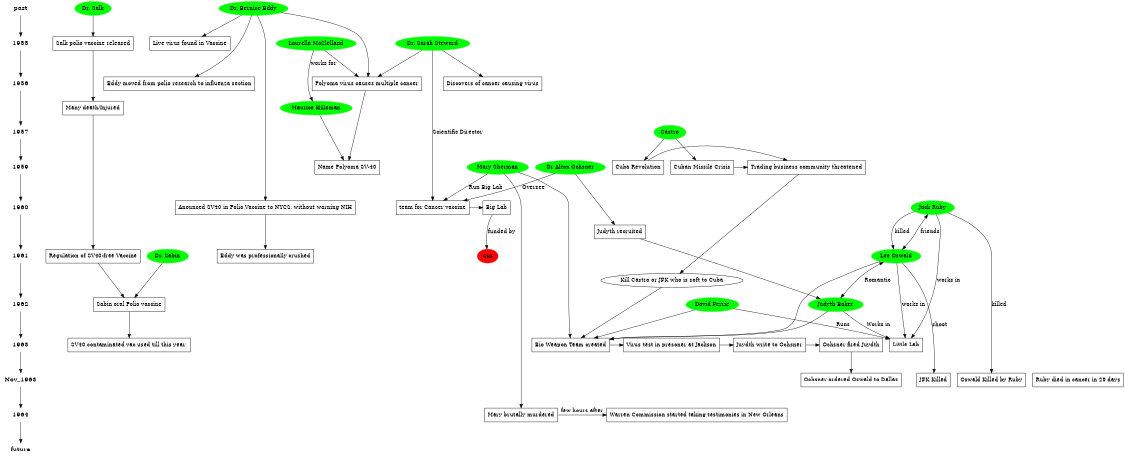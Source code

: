 digraph asde91 {
ranksep=.75;
size = "7.5,7.5";
	{
		node [shape=plaintext, fontsize=16];
		/* the time-line graph */
		past ->  1955 -> 1956 -> 1957 -> 1959 ->
				1960 -> 1961 -> 1962 -> 1963 -> Nov_1963 -> 1964 ->
                "future";

	}

   /*人物*/
   Salk [shape=ellipse, color= green, label="Dr. Salk", style=filled]
   Eddy [shape=ellipse, color= green, label="Dr. Bernice Eddy", style=filled]
   Steward [shape=ellipse, color= green, label="Dr. Sarah Steward", style=filled]
   Sabin [shape=ellipse, color= green, label="Dr. Sabin", style=filled]
   Mary [shape=ellipse, color= green, label="Mary Sherman", style=filled]
   David [shape=ellipse, color= green, label="David Ferrie", style=filled]
   Castro [shape=ellipse, color= green, label="Castro", style=filled]
   Hilleman [shape=ellipse, color= green, label="Maurice Hilleman", style=filled]
   McClelland [shape=ellipse, color= green, label="Laurella McClelland", style=filled]
   Ochsner [shape=ellipse, color= green, label="Dr Alton Ochsner", style=filled]
   Baker [shape=ellipse, color = green, label="Judyth Baker", style=filled]
   Oswald [shape=ellipse, color = green, label="Lee Oswald", style=filled]
   Ruby [shape=ellipse, color= green , label="Jack Ruby", style=filled]
   CIA [shape=ellipse, color= red, label="CIA", style=filled]

   /*Relationships*/
   McClelland -> Hilleman [label="works for"]
   Oswald -> Baker [dir=both, label="Romantic"]
   Ruby -> Oswald [dir=both, label="friends"]
   Ruby -> Oswald [label="killed"]

   /*1955*/
   SalkVacRel [shape=box, label="Salk polio vaccine released" ]
   VacConq [shape=box, label="Many death/Injured"]
   LiveVirusFoundInVac [shape=box, label="Live virus found in Vaccine" ]
   { rank = same; 1955; SalkVacRel; LiveVirusFoundInVac }

   /* 1956*/
   EddyToInf [shape=box, label="Eddy moved from polio research to influenza section"]
   DisVCLink [shape=box, label="Discovers of cancer causing virus"]
   {rank = same; 1956; EddyToInf; DisVCLink}

  /* 1957 */
   DisPolyoma [shape=box, label="Polyoma virus causes multiple cancer"]

  /* 1959 */
  NameSV40 [shape=box, label="Name Polyoma SV-40"]
  CubaRev [shape=box, label="Cuba Revolution"]
  NOThreatned [shape=box, label="Trading business community threatened"]
  CubanMissileCrisis [shape=box, label="Cuban Missile Crisis"]
   {rank = same; 1959; NameSV40; CubaRev; NOThreatned; CubanMissileCrisis}

  /* 1960 */
  EddyCSTalk [ shape=box, label="Anounced SV40 in Polio Vaccine to NYCS, without warning NIH"]
  EddyCrushed [ shape=box, label="Eddy was professionally crushed"]
   Eddy -> EddyCSTalk -> EddyCrushed

  CCTC [shape=box; label="team for Cancer vaccine"]
  BigLab [shape=box; label="Big Lab"]
  Ochsner -> CCTC [label="Oversee"]
  Steward -> CCTC [label="Scientific Director"]
  Mary -> CCTC[label="Run Big Lab"]
   {rank = same; 1960; EddyCSTalk; CCTC; BigLab}
  CCTC ->  BigLab

  /* 1961 */
  RegSVFree[shape=box; label="Regulation of SV40-free Vaccine"]
  BakerRecruited[shape=box; label="Judyth recruited"]
  Ochsner -> BakerRecruited -> Baker
  {rank = same; 1961 ; RegSVFree}
 VacConq -> RegSVFree


  /* 1962 */
 OralPolioVac[shape=box; label="Sabin oral Polio vaccine"]
  {rank = same; 1962 ; OralPolioVac }
  Sabin -> OralPolioVac
   BigLab -> CIA [label="funded by"]
   RegSVFree -> OralPolioVac

  /* 1963 */
  cancervacusedup[shape=box label="SV40 contaminated vac used till this year "]
  BioWeaponTeam[shape=box; label="Bio Weapon Team created"]
  LittleLab[shape=box; label="Little Lab"]
  JacksonTest[shape=box; label="Virus test in presoner at Jackson"]
  JudyProtest[shape=box; label="Juydth write to Ochsner"]
  Judyfired[shape=box; label="Ochsner fired Juydth"]
  Oswaldfired[shape=box; label="Ochsner ordered Oswald to Dallas"]
  OralPolioVac -> cancervacusedup
  {rank = same; 1963 ; cancervacusedup;BioWeaponTeam; LittleLab;  JacksonTest; JudyProtest; Judyfired;}

  Baker -> BioWeaponTeam
  Oswald -> BioWeaponTeam
  David -> BioWeaponTeam
  Mary -> BioWeaponTeam -> JacksonTest -> JudyProtest -> Judyfired ->Oswaldfired
  David -> LittleLab [label="Runs"]
  Baker -> LittleLab [label="Works in"]
  Ruby -> LittleLab [label= "works in"]
  Oswald -> LittleLab [label= "works in"]

    Salk -> SalkVacRel -> VacConq
    Eddy -> LiveVirusFoundInVac
    Eddy -> EddyToInf
    Steward -> DisVCLink
    Steward -> DisPolyoma
    Eddy -> DisPolyoma -> NameSV40
    McClelland -> DisPolyoma
    Hilleman -> NameSV40

    Castro -> CubaRev -> NOThreatned
    Castro -> CubanMissileCrisis -> NOThreatned -> "Kill Castro or JFK who is soft to Cuba" -> BioWeaponTeam
   /* Nov 1963 */
   JFKKilled[shape=box; label="JFK Killed"]
   OswaldKilled[shape=box; label="Oswald Killed by Ruby"]
   RubyKilled[shape=box; label="Ruby died in cancer in 29 days"]

  {rank = same; Nov_1963 ; JFKKilled; OswaldKilled; RubyKilled}
  Oswald -> JFKKilled [label="shoot"]
  Ruby -> OswaldKilled [label = "killed"]
  /* 1964 */
  MaryKilled[shape=box; label="Mary brutally murdered"]
  Testimony[shape=box; label="Warren Commission started taking testimonies in New Orleans"]
  {rank = same; 1964 ; MaryKilled; Testimony}
  MaryKilled -> Testimony [label="few hours after"]
  Mary -> MaryKilled
}
